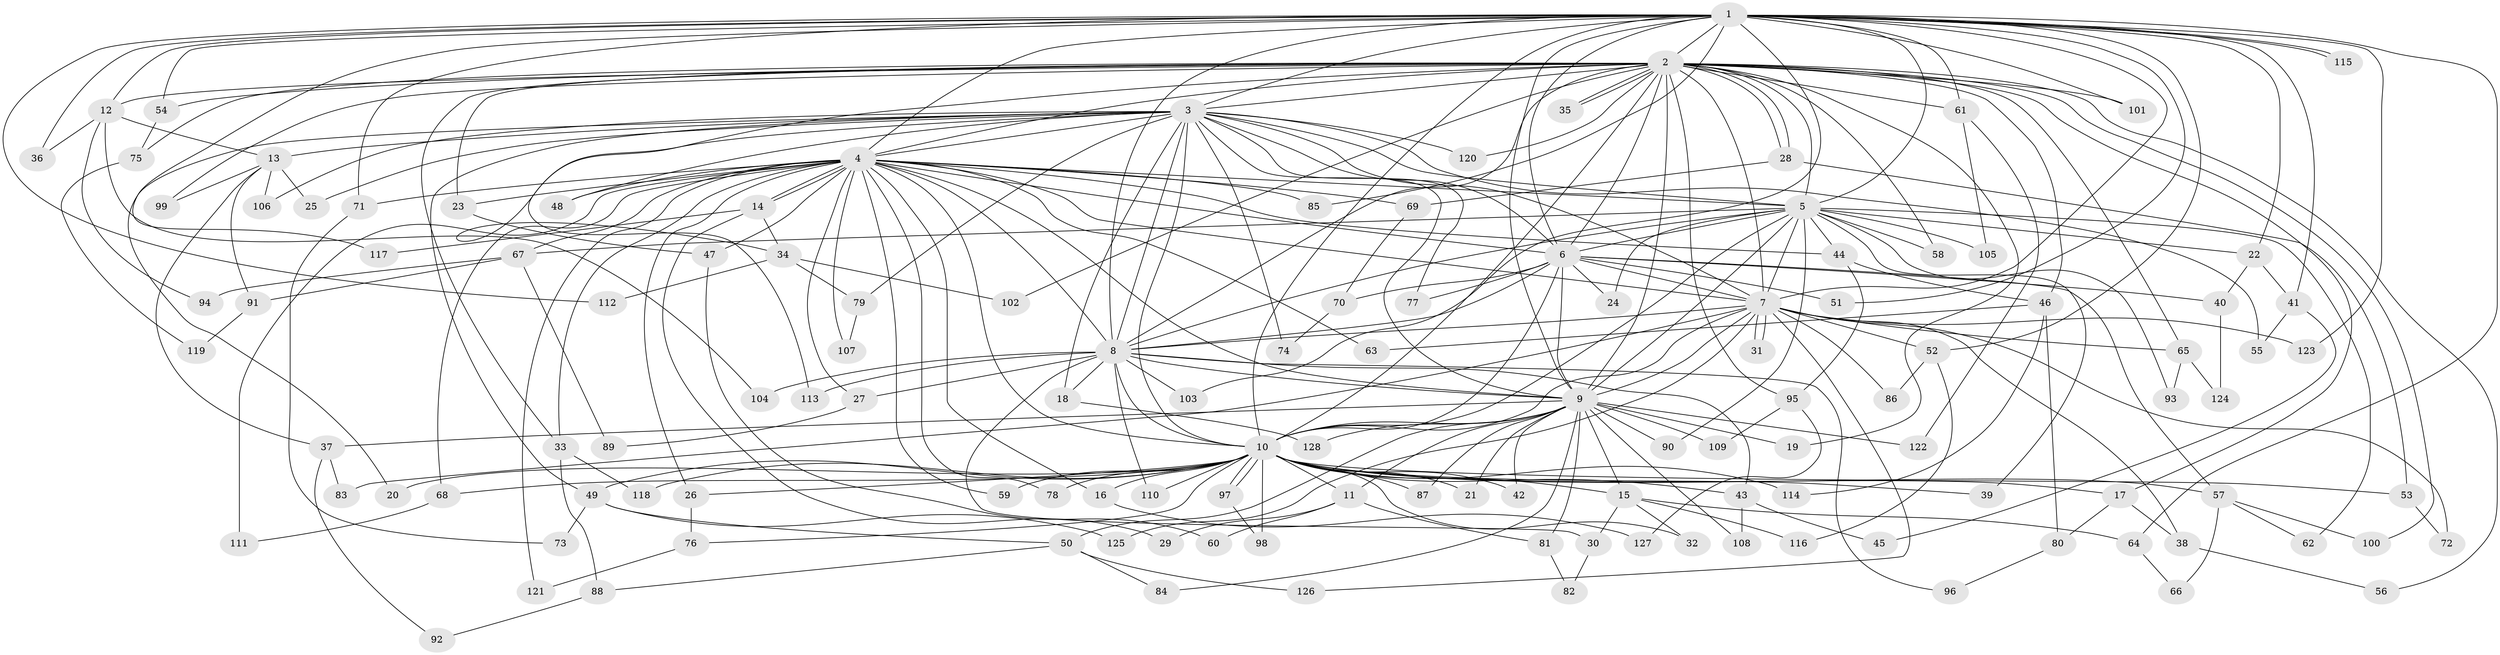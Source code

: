 // coarse degree distribution, {31: 0.013157894736842105, 17: 0.013157894736842105, 23: 0.013157894736842105, 29: 0.013157894736842105, 2: 0.47368421052631576, 1: 0.13157894736842105, 5: 0.05263157894736842, 4: 0.05263157894736842, 3: 0.18421052631578946, 6: 0.039473684210526314, 22: 0.013157894736842105}
// Generated by graph-tools (version 1.1) at 2025/46/03/04/25 21:46:41]
// undirected, 128 vertices, 281 edges
graph export_dot {
graph [start="1"]
  node [color=gray90,style=filled];
  1;
  2;
  3;
  4;
  5;
  6;
  7;
  8;
  9;
  10;
  11;
  12;
  13;
  14;
  15;
  16;
  17;
  18;
  19;
  20;
  21;
  22;
  23;
  24;
  25;
  26;
  27;
  28;
  29;
  30;
  31;
  32;
  33;
  34;
  35;
  36;
  37;
  38;
  39;
  40;
  41;
  42;
  43;
  44;
  45;
  46;
  47;
  48;
  49;
  50;
  51;
  52;
  53;
  54;
  55;
  56;
  57;
  58;
  59;
  60;
  61;
  62;
  63;
  64;
  65;
  66;
  67;
  68;
  69;
  70;
  71;
  72;
  73;
  74;
  75;
  76;
  77;
  78;
  79;
  80;
  81;
  82;
  83;
  84;
  85;
  86;
  87;
  88;
  89;
  90;
  91;
  92;
  93;
  94;
  95;
  96;
  97;
  98;
  99;
  100;
  101;
  102;
  103;
  104;
  105;
  106;
  107;
  108;
  109;
  110;
  111;
  112;
  113;
  114;
  115;
  116;
  117;
  118;
  119;
  120;
  121;
  122;
  123;
  124;
  125;
  126;
  127;
  128;
  1 -- 2;
  1 -- 3;
  1 -- 4;
  1 -- 5;
  1 -- 6;
  1 -- 7;
  1 -- 8;
  1 -- 9;
  1 -- 10;
  1 -- 12;
  1 -- 22;
  1 -- 36;
  1 -- 41;
  1 -- 51;
  1 -- 52;
  1 -- 54;
  1 -- 61;
  1 -- 64;
  1 -- 71;
  1 -- 85;
  1 -- 101;
  1 -- 103;
  1 -- 112;
  1 -- 115;
  1 -- 115;
  1 -- 117;
  1 -- 123;
  2 -- 3;
  2 -- 4;
  2 -- 5;
  2 -- 6;
  2 -- 7;
  2 -- 8;
  2 -- 9;
  2 -- 10;
  2 -- 12;
  2 -- 17;
  2 -- 19;
  2 -- 23;
  2 -- 28;
  2 -- 28;
  2 -- 33;
  2 -- 34;
  2 -- 35;
  2 -- 35;
  2 -- 46;
  2 -- 54;
  2 -- 56;
  2 -- 58;
  2 -- 61;
  2 -- 65;
  2 -- 75;
  2 -- 95;
  2 -- 99;
  2 -- 100;
  2 -- 101;
  2 -- 102;
  2 -- 120;
  3 -- 4;
  3 -- 5;
  3 -- 6;
  3 -- 7;
  3 -- 8;
  3 -- 9;
  3 -- 10;
  3 -- 13;
  3 -- 18;
  3 -- 20;
  3 -- 25;
  3 -- 48;
  3 -- 49;
  3 -- 55;
  3 -- 74;
  3 -- 77;
  3 -- 79;
  3 -- 106;
  3 -- 113;
  3 -- 120;
  4 -- 5;
  4 -- 6;
  4 -- 7;
  4 -- 8;
  4 -- 9;
  4 -- 10;
  4 -- 14;
  4 -- 14;
  4 -- 16;
  4 -- 23;
  4 -- 26;
  4 -- 27;
  4 -- 33;
  4 -- 44;
  4 -- 47;
  4 -- 48;
  4 -- 59;
  4 -- 63;
  4 -- 67;
  4 -- 68;
  4 -- 69;
  4 -- 71;
  4 -- 78;
  4 -- 85;
  4 -- 107;
  4 -- 111;
  4 -- 121;
  5 -- 6;
  5 -- 7;
  5 -- 8;
  5 -- 9;
  5 -- 10;
  5 -- 22;
  5 -- 24;
  5 -- 39;
  5 -- 44;
  5 -- 58;
  5 -- 62;
  5 -- 67;
  5 -- 90;
  5 -- 93;
  5 -- 105;
  6 -- 7;
  6 -- 8;
  6 -- 9;
  6 -- 10;
  6 -- 24;
  6 -- 40;
  6 -- 51;
  6 -- 57;
  6 -- 70;
  6 -- 77;
  7 -- 8;
  7 -- 9;
  7 -- 10;
  7 -- 31;
  7 -- 31;
  7 -- 38;
  7 -- 52;
  7 -- 65;
  7 -- 72;
  7 -- 83;
  7 -- 86;
  7 -- 123;
  7 -- 125;
  7 -- 126;
  8 -- 9;
  8 -- 10;
  8 -- 18;
  8 -- 27;
  8 -- 30;
  8 -- 43;
  8 -- 96;
  8 -- 103;
  8 -- 104;
  8 -- 110;
  8 -- 113;
  9 -- 10;
  9 -- 11;
  9 -- 15;
  9 -- 19;
  9 -- 21;
  9 -- 37;
  9 -- 42;
  9 -- 50;
  9 -- 81;
  9 -- 84;
  9 -- 87;
  9 -- 90;
  9 -- 108;
  9 -- 109;
  9 -- 122;
  9 -- 128;
  10 -- 11;
  10 -- 15;
  10 -- 16;
  10 -- 17;
  10 -- 20;
  10 -- 21;
  10 -- 26;
  10 -- 32;
  10 -- 39;
  10 -- 42;
  10 -- 43;
  10 -- 49;
  10 -- 53;
  10 -- 57;
  10 -- 59;
  10 -- 68;
  10 -- 76;
  10 -- 78;
  10 -- 87;
  10 -- 97;
  10 -- 97;
  10 -- 98;
  10 -- 110;
  10 -- 114;
  10 -- 118;
  11 -- 29;
  11 -- 60;
  11 -- 81;
  12 -- 13;
  12 -- 36;
  12 -- 94;
  12 -- 104;
  13 -- 25;
  13 -- 37;
  13 -- 91;
  13 -- 99;
  13 -- 106;
  14 -- 29;
  14 -- 34;
  14 -- 117;
  15 -- 30;
  15 -- 32;
  15 -- 64;
  15 -- 116;
  16 -- 127;
  17 -- 38;
  17 -- 80;
  18 -- 128;
  22 -- 40;
  22 -- 41;
  23 -- 47;
  26 -- 76;
  27 -- 89;
  28 -- 53;
  28 -- 69;
  30 -- 82;
  33 -- 88;
  33 -- 118;
  34 -- 79;
  34 -- 102;
  34 -- 112;
  37 -- 83;
  37 -- 92;
  38 -- 56;
  40 -- 124;
  41 -- 45;
  41 -- 55;
  43 -- 45;
  43 -- 108;
  44 -- 46;
  44 -- 95;
  46 -- 63;
  46 -- 80;
  46 -- 114;
  47 -- 60;
  49 -- 50;
  49 -- 73;
  49 -- 125;
  50 -- 84;
  50 -- 88;
  50 -- 126;
  52 -- 86;
  52 -- 116;
  53 -- 72;
  54 -- 75;
  57 -- 62;
  57 -- 66;
  57 -- 100;
  61 -- 105;
  61 -- 122;
  64 -- 66;
  65 -- 93;
  65 -- 124;
  67 -- 89;
  67 -- 91;
  67 -- 94;
  68 -- 111;
  69 -- 70;
  70 -- 74;
  71 -- 73;
  75 -- 119;
  76 -- 121;
  79 -- 107;
  80 -- 96;
  81 -- 82;
  88 -- 92;
  91 -- 119;
  95 -- 109;
  95 -- 127;
  97 -- 98;
}
